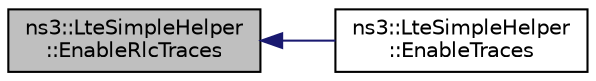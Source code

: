 digraph "ns3::LteSimpleHelper::EnableRlcTraces"
{
  edge [fontname="Helvetica",fontsize="10",labelfontname="Helvetica",labelfontsize="10"];
  node [fontname="Helvetica",fontsize="10",shape=record];
  rankdir="LR";
  Node1 [label="ns3::LteSimpleHelper\l::EnableRlcTraces",height=0.2,width=0.4,color="black", fillcolor="grey75", style="filled", fontcolor="black"];
  Node1 -> Node2 [dir="back",color="midnightblue",fontsize="10",style="solid"];
  Node2 [label="ns3::LteSimpleHelper\l::EnableTraces",height=0.2,width=0.4,color="black", fillcolor="white", style="filled",URL="$de/d73/classns3_1_1LteSimpleHelper.html#aefb533d3e1c41ba9c4529de59c5c7d4e"];
}
